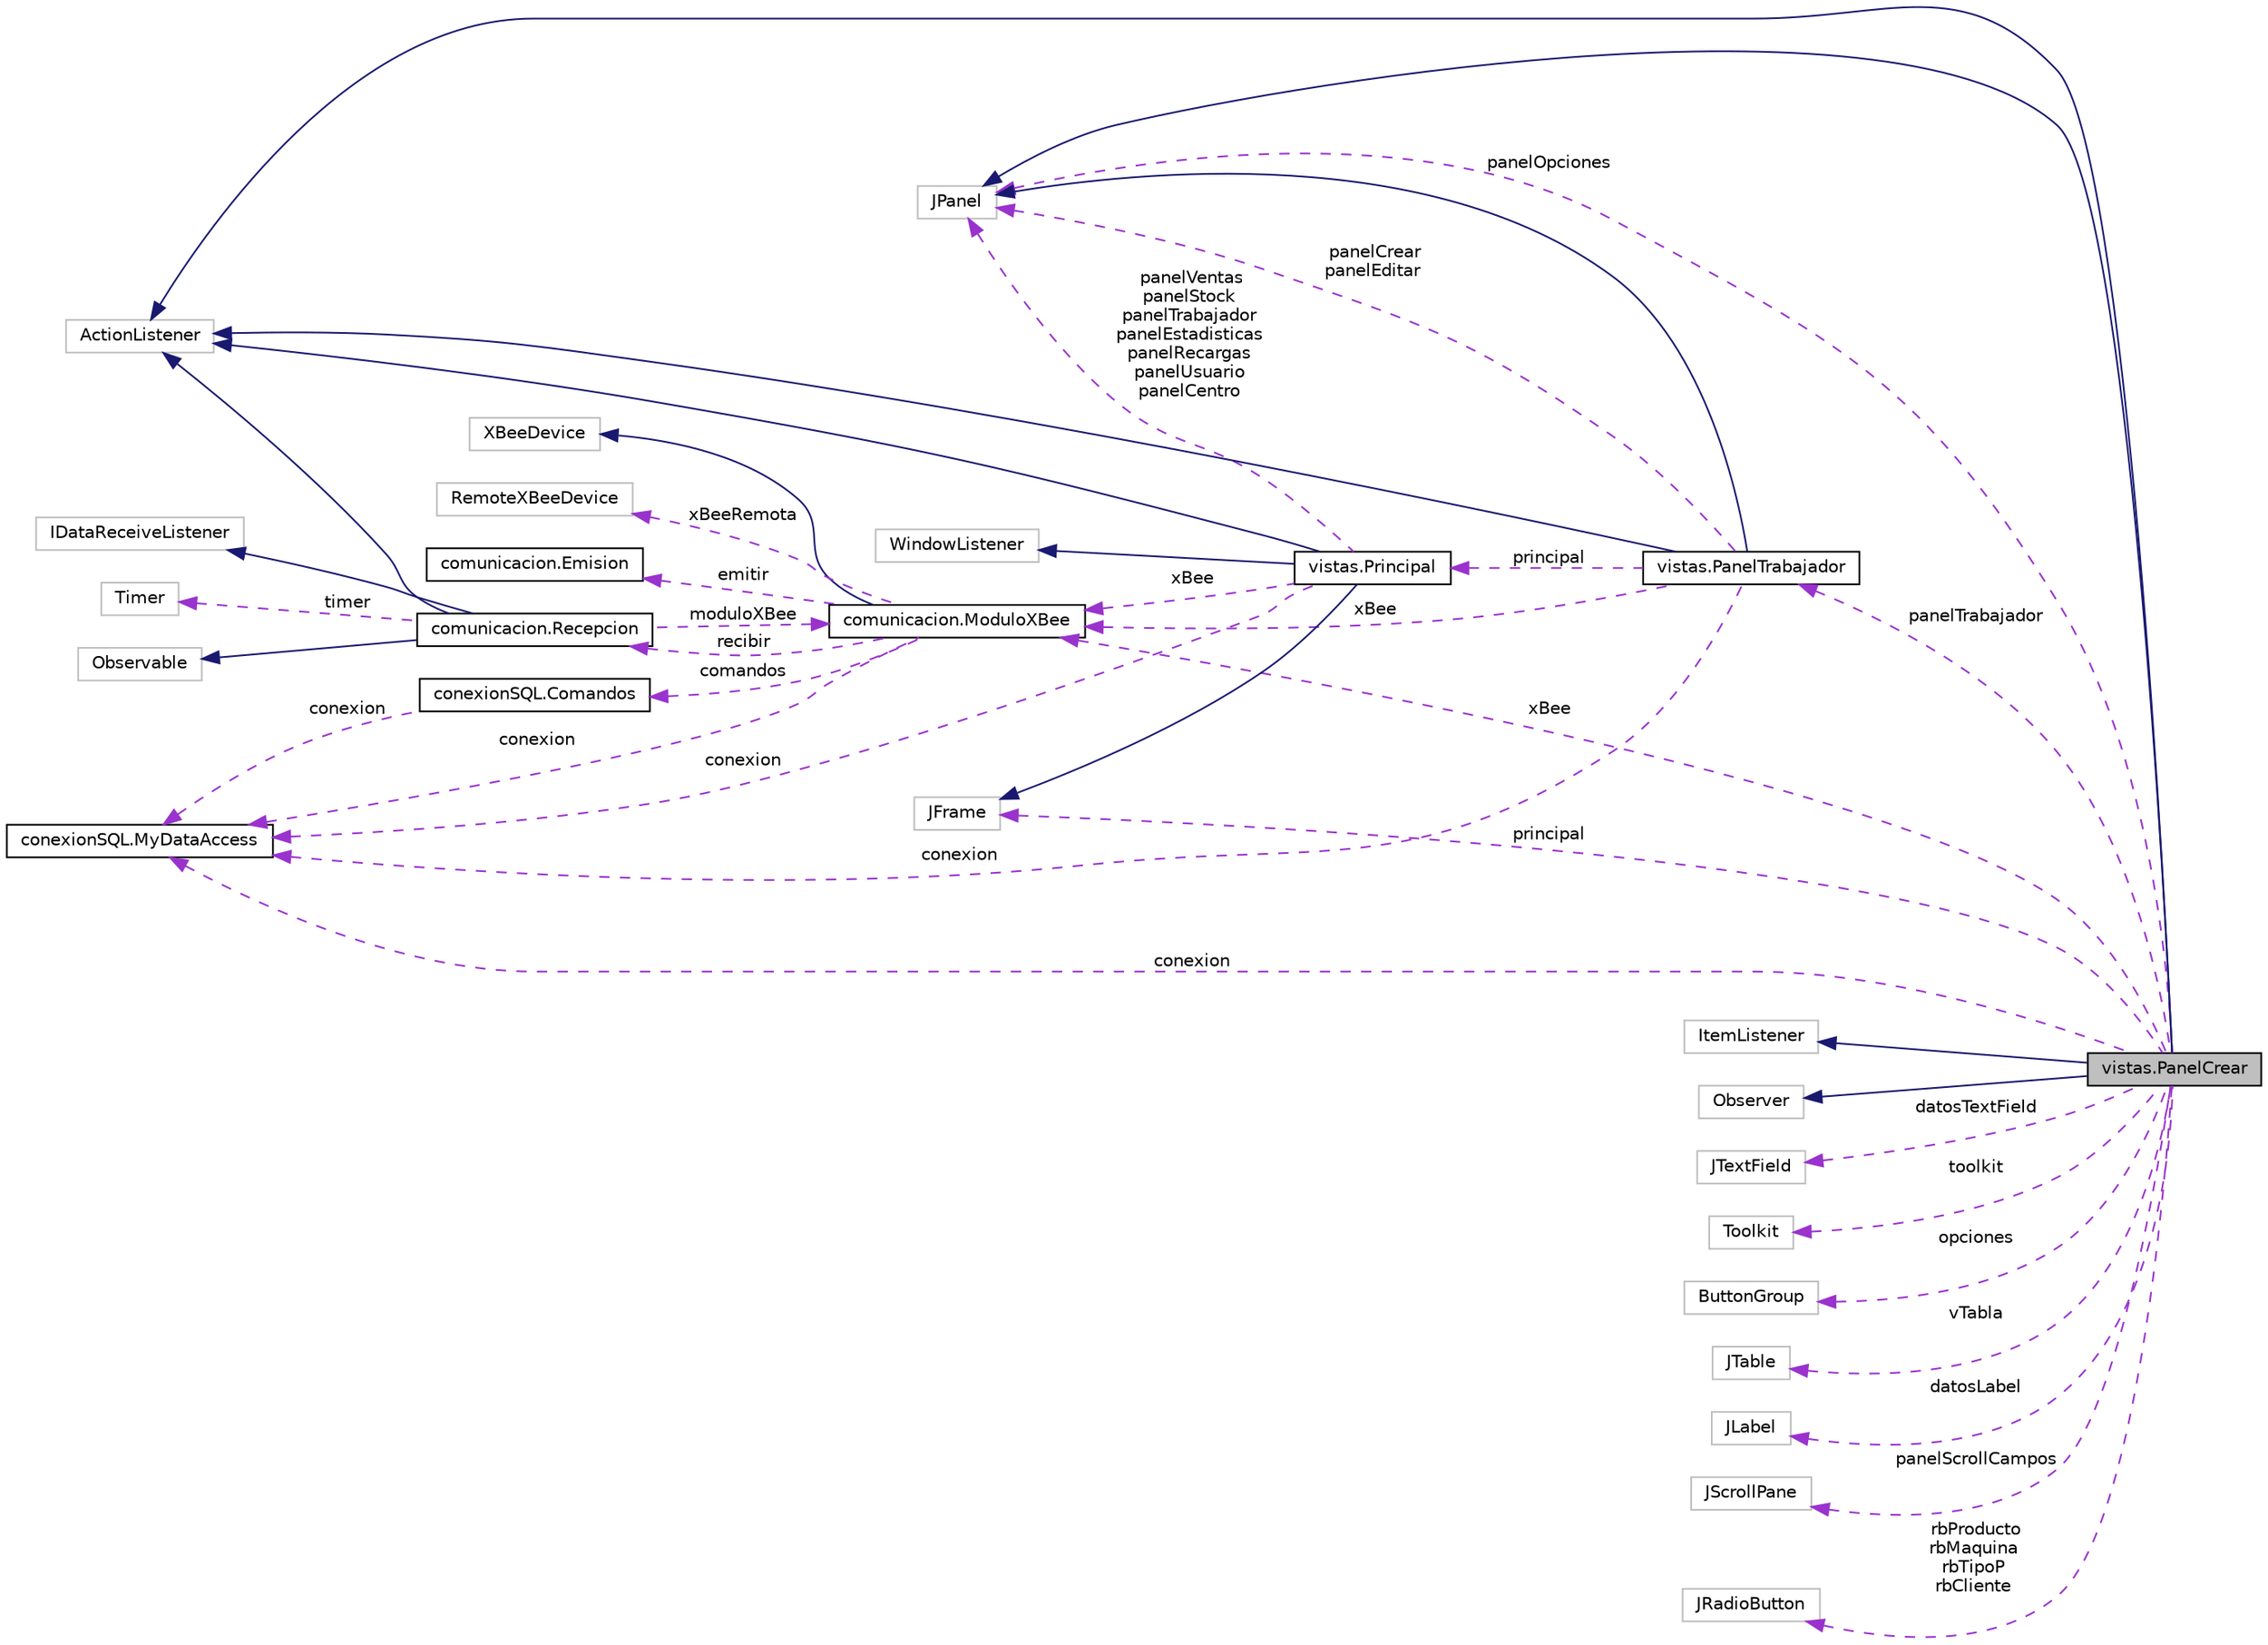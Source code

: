 digraph "vistas.PanelCrear"
{
  edge [fontname="Helvetica",fontsize="10",labelfontname="Helvetica",labelfontsize="10"];
  node [fontname="Helvetica",fontsize="10",shape=record];
  rankdir="LR";
  Node5 [label="vistas.PanelCrear",height=0.2,width=0.4,color="black", fillcolor="grey75", style="filled", fontcolor="black"];
  Node6 -> Node5 [dir="back",color="midnightblue",fontsize="10",style="solid",fontname="Helvetica"];
  Node6 [label="JPanel",height=0.2,width=0.4,color="grey75", fillcolor="white", style="filled"];
  Node7 -> Node5 [dir="back",color="midnightblue",fontsize="10",style="solid",fontname="Helvetica"];
  Node7 [label="ItemListener",height=0.2,width=0.4,color="grey75", fillcolor="white", style="filled"];
  Node8 -> Node5 [dir="back",color="midnightblue",fontsize="10",style="solid",fontname="Helvetica"];
  Node8 [label="ActionListener",height=0.2,width=0.4,color="grey75", fillcolor="white", style="filled"];
  Node9 -> Node5 [dir="back",color="midnightblue",fontsize="10",style="solid",fontname="Helvetica"];
  Node9 [label="Observer",height=0.2,width=0.4,color="grey75", fillcolor="white", style="filled"];
  Node10 -> Node5 [dir="back",color="darkorchid3",fontsize="10",style="dashed",label=" xBee" ,fontname="Helvetica"];
  Node10 [label="comunicacion.ModuloXBee",height=0.2,width=0.4,color="black", fillcolor="white", style="filled",URL="$classcomunicacion_1_1_modulo_x_bee.html"];
  Node11 -> Node10 [dir="back",color="midnightblue",fontsize="10",style="solid",fontname="Helvetica"];
  Node11 [label="XBeeDevice",height=0.2,width=0.4,color="grey75", fillcolor="white", style="filled"];
  Node12 -> Node10 [dir="back",color="darkorchid3",fontsize="10",style="dashed",label=" comandos" ,fontname="Helvetica"];
  Node12 [label="conexionSQL.Comandos",height=0.2,width=0.4,color="black", fillcolor="white", style="filled",URL="$classconexion_s_q_l_1_1_comandos.html"];
  Node13 -> Node12 [dir="back",color="darkorchid3",fontsize="10",style="dashed",label=" conexion" ,fontname="Helvetica"];
  Node13 [label="conexionSQL.MyDataAccess",height=0.2,width=0.4,color="black", fillcolor="white", style="filled",URL="$classconexion_s_q_l_1_1_my_data_access.html"];
  Node13 -> Node10 [dir="back",color="darkorchid3",fontsize="10",style="dashed",label=" conexion" ,fontname="Helvetica"];
  Node14 -> Node10 [dir="back",color="darkorchid3",fontsize="10",style="dashed",label=" xBeeRemota" ,fontname="Helvetica"];
  Node14 [label="RemoteXBeeDevice",height=0.2,width=0.4,color="grey75", fillcolor="white", style="filled"];
  Node15 -> Node10 [dir="back",color="darkorchid3",fontsize="10",style="dashed",label=" recibir" ,fontname="Helvetica"];
  Node15 [label="comunicacion.Recepcion",height=0.2,width=0.4,color="black", fillcolor="white", style="filled",URL="$classcomunicacion_1_1_recepcion.html"];
  Node16 -> Node15 [dir="back",color="midnightblue",fontsize="10",style="solid",fontname="Helvetica"];
  Node16 [label="Observable",height=0.2,width=0.4,color="grey75", fillcolor="white", style="filled"];
  Node17 -> Node15 [dir="back",color="midnightblue",fontsize="10",style="solid",fontname="Helvetica"];
  Node17 [label="IDataReceiveListener",height=0.2,width=0.4,color="grey75", fillcolor="white", style="filled"];
  Node8 -> Node15 [dir="back",color="midnightblue",fontsize="10",style="solid",fontname="Helvetica"];
  Node18 -> Node15 [dir="back",color="darkorchid3",fontsize="10",style="dashed",label=" timer" ,fontname="Helvetica"];
  Node18 [label="Timer",height=0.2,width=0.4,color="grey75", fillcolor="white", style="filled"];
  Node10 -> Node15 [dir="back",color="darkorchid3",fontsize="10",style="dashed",label=" moduloXBee" ,fontname="Helvetica"];
  Node19 -> Node10 [dir="back",color="darkorchid3",fontsize="10",style="dashed",label=" emitir" ,fontname="Helvetica"];
  Node19 [label="comunicacion.Emision",height=0.2,width=0.4,color="black", fillcolor="white", style="filled",URL="$classcomunicacion_1_1_emision.html"];
  Node13 -> Node5 [dir="back",color="darkorchid3",fontsize="10",style="dashed",label=" conexion" ,fontname="Helvetica"];
  Node20 -> Node5 [dir="back",color="darkorchid3",fontsize="10",style="dashed",label=" datosTextField" ,fontname="Helvetica"];
  Node20 [label="JTextField",height=0.2,width=0.4,color="grey75", fillcolor="white", style="filled"];
  Node21 -> Node5 [dir="back",color="darkorchid3",fontsize="10",style="dashed",label=" toolkit" ,fontname="Helvetica"];
  Node21 [label="Toolkit",height=0.2,width=0.4,color="grey75", fillcolor="white", style="filled"];
  Node22 -> Node5 [dir="back",color="darkorchid3",fontsize="10",style="dashed",label=" opciones" ,fontname="Helvetica"];
  Node22 [label="ButtonGroup",height=0.2,width=0.4,color="grey75", fillcolor="white", style="filled"];
  Node23 -> Node5 [dir="back",color="darkorchid3",fontsize="10",style="dashed",label=" panelTrabajador" ,fontname="Helvetica"];
  Node23 [label="vistas.PanelTrabajador",height=0.2,width=0.4,color="black", fillcolor="white", style="filled",URL="$classvistas_1_1_panel_trabajador.html"];
  Node6 -> Node23 [dir="back",color="midnightblue",fontsize="10",style="solid",fontname="Helvetica"];
  Node8 -> Node23 [dir="back",color="midnightblue",fontsize="10",style="solid",fontname="Helvetica"];
  Node10 -> Node23 [dir="back",color="darkorchid3",fontsize="10",style="dashed",label=" xBee" ,fontname="Helvetica"];
  Node13 -> Node23 [dir="back",color="darkorchid3",fontsize="10",style="dashed",label=" conexion" ,fontname="Helvetica"];
  Node6 -> Node23 [dir="back",color="darkorchid3",fontsize="10",style="dashed",label=" panelCrear\npanelEditar" ,fontname="Helvetica"];
  Node24 -> Node23 [dir="back",color="darkorchid3",fontsize="10",style="dashed",label=" principal" ,fontname="Helvetica"];
  Node24 [label="vistas.Principal",height=0.2,width=0.4,color="black", fillcolor="white", style="filled",URL="$classvistas_1_1_principal.html"];
  Node25 -> Node24 [dir="back",color="midnightblue",fontsize="10",style="solid",fontname="Helvetica"];
  Node25 [label="JFrame",height=0.2,width=0.4,color="grey75", fillcolor="white", style="filled"];
  Node8 -> Node24 [dir="back",color="midnightblue",fontsize="10",style="solid",fontname="Helvetica"];
  Node26 -> Node24 [dir="back",color="midnightblue",fontsize="10",style="solid",fontname="Helvetica"];
  Node26 [label="WindowListener",height=0.2,width=0.4,color="grey75", fillcolor="white", style="filled"];
  Node10 -> Node24 [dir="back",color="darkorchid3",fontsize="10",style="dashed",label=" xBee" ,fontname="Helvetica"];
  Node13 -> Node24 [dir="back",color="darkorchid3",fontsize="10",style="dashed",label=" conexion" ,fontname="Helvetica"];
  Node6 -> Node24 [dir="back",color="darkorchid3",fontsize="10",style="dashed",label=" panelVentas\npanelStock\npanelTrabajador\npanelEstadisticas\npanelRecargas\npanelUsuario\npanelCentro" ,fontname="Helvetica"];
  Node25 -> Node5 [dir="back",color="darkorchid3",fontsize="10",style="dashed",label=" principal" ,fontname="Helvetica"];
  Node27 -> Node5 [dir="back",color="darkorchid3",fontsize="10",style="dashed",label=" vTabla" ,fontname="Helvetica"];
  Node27 [label="JTable",height=0.2,width=0.4,color="grey75", fillcolor="white", style="filled"];
  Node28 -> Node5 [dir="back",color="darkorchid3",fontsize="10",style="dashed",label=" datosLabel" ,fontname="Helvetica"];
  Node28 [label="JLabel",height=0.2,width=0.4,color="grey75", fillcolor="white", style="filled"];
  Node6 -> Node5 [dir="back",color="darkorchid3",fontsize="10",style="dashed",label=" panelOpciones" ,fontname="Helvetica"];
  Node29 -> Node5 [dir="back",color="darkorchid3",fontsize="10",style="dashed",label=" panelScrollCampos" ,fontname="Helvetica"];
  Node29 [label="JScrollPane",height=0.2,width=0.4,color="grey75", fillcolor="white", style="filled"];
  Node30 -> Node5 [dir="back",color="darkorchid3",fontsize="10",style="dashed",label=" rbProducto\nrbMaquina\nrbTipoP\nrbCliente" ,fontname="Helvetica"];
  Node30 [label="JRadioButton",height=0.2,width=0.4,color="grey75", fillcolor="white", style="filled"];
}
